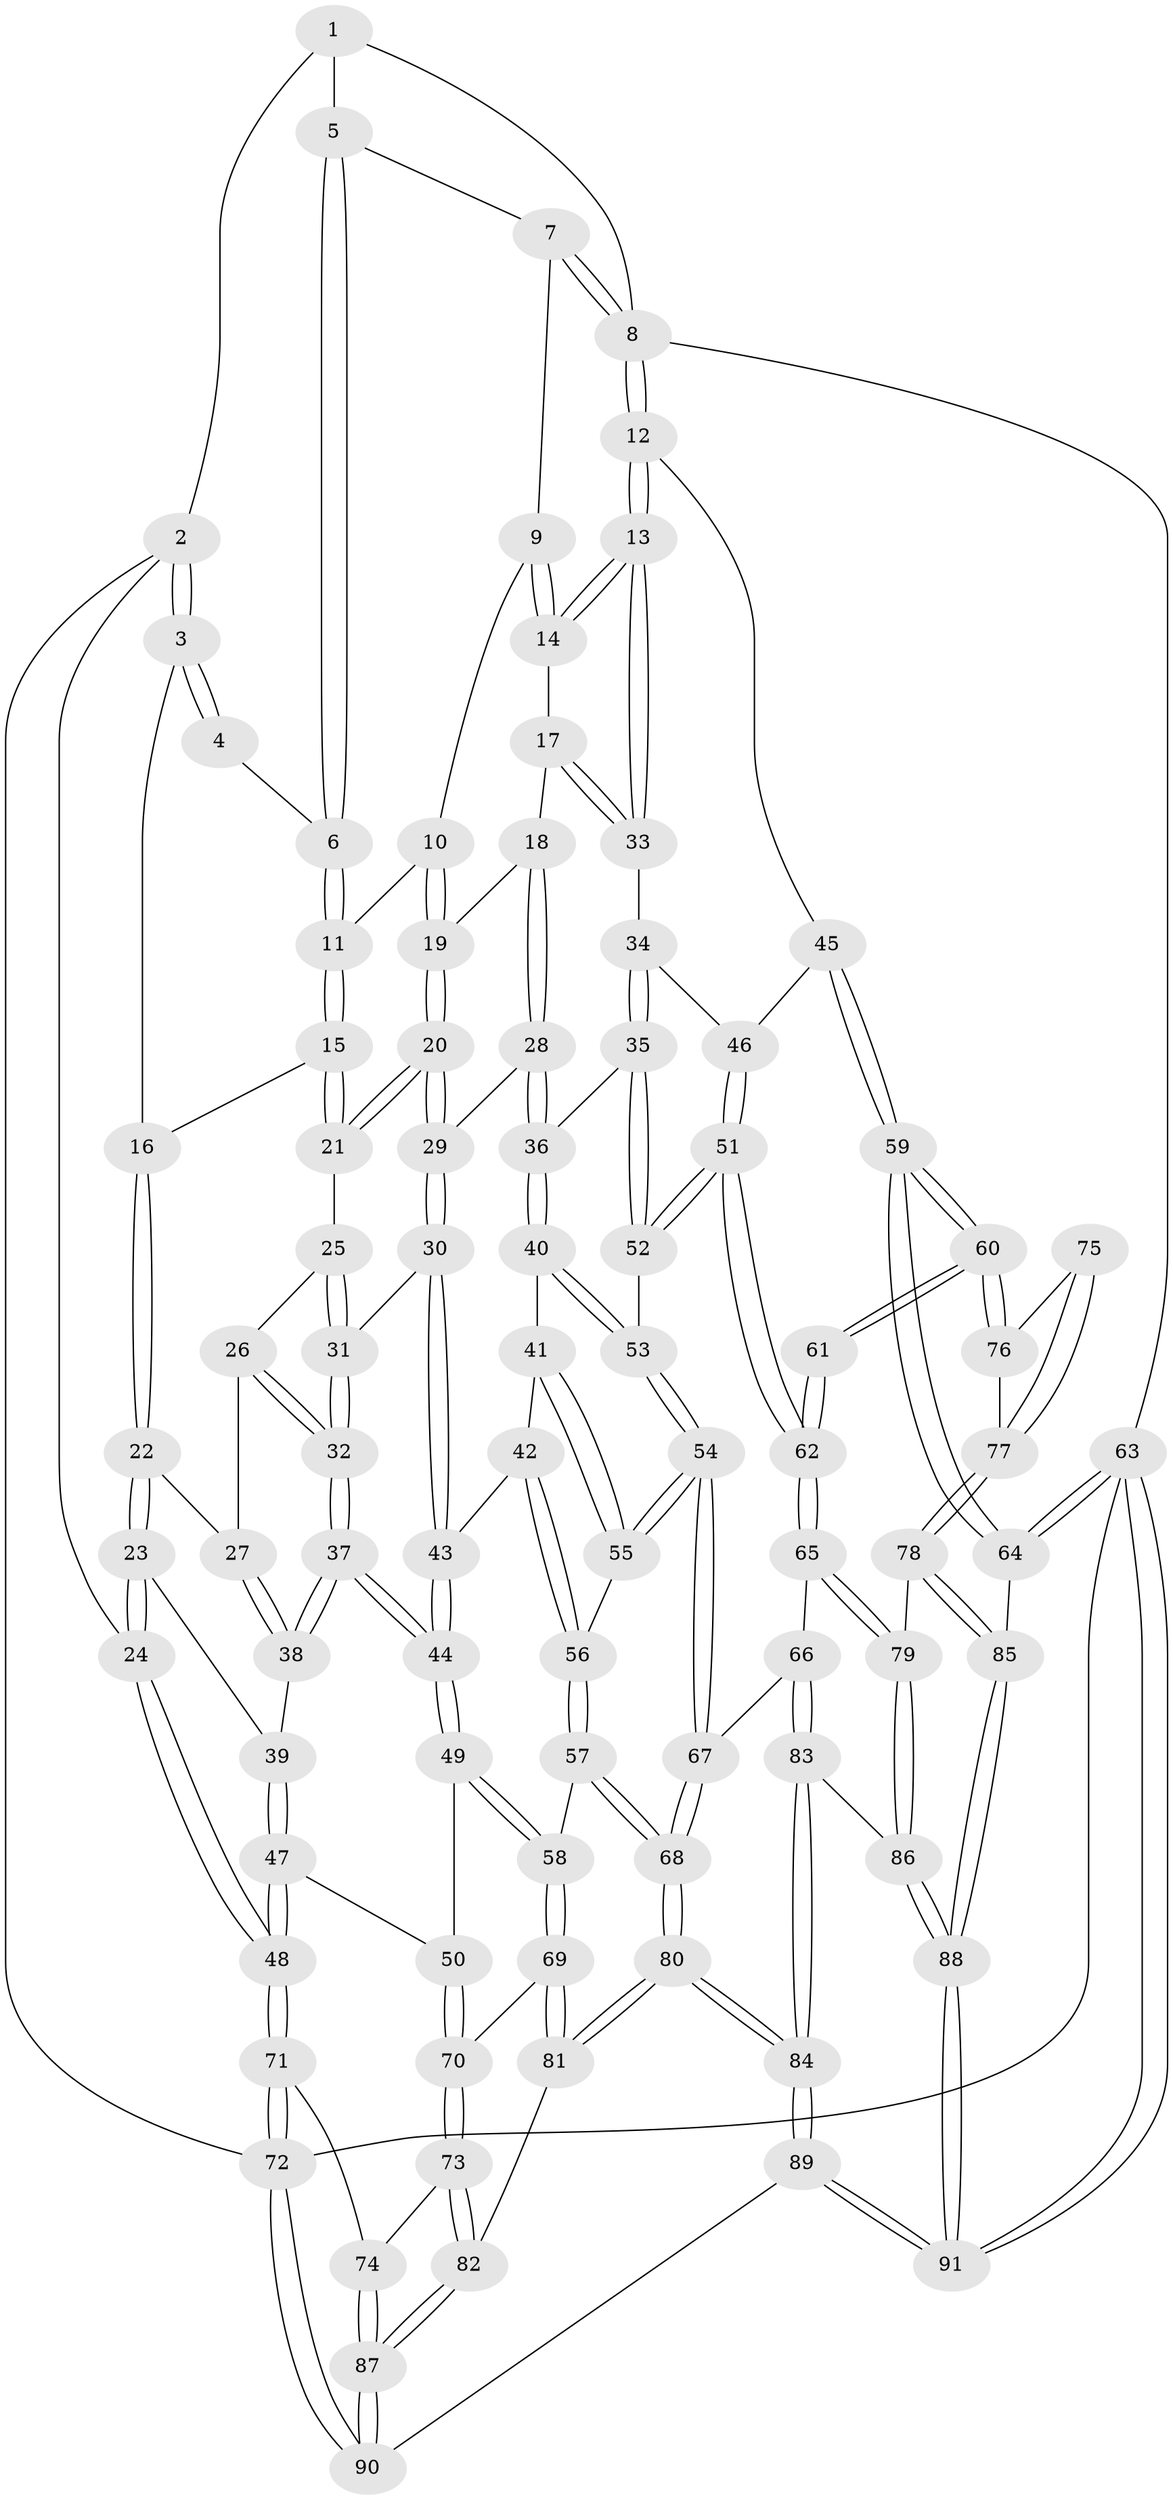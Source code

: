 // Generated by graph-tools (version 1.1) at 2025/17/03/09/25 04:17:23]
// undirected, 91 vertices, 224 edges
graph export_dot {
graph [start="1"]
  node [color=gray90,style=filled];
  1 [pos="+0.17484314351640007+0"];
  2 [pos="+0+0.2209632010609819"];
  3 [pos="+0.03677818060939957+0.17455364871255177"];
  4 [pos="+0.0863238859383164+0.09995682908373742"];
  5 [pos="+0.3666539117783185+0"];
  6 [pos="+0.36717166367417287+0"];
  7 [pos="+0.8336217975730684+0"];
  8 [pos="+1+0"];
  9 [pos="+0.769159642366979+0.02161372938948079"];
  10 [pos="+0.4989894664604053+0.1285151026342839"];
  11 [pos="+0.37031971066958586+0.025008583156127157"];
  12 [pos="+1+0.24660336936894603"];
  13 [pos="+1+0.24689190960088786"];
  14 [pos="+0.7587621031221456+0.15516051810461562"];
  15 [pos="+0.31089792641659103+0.14863140565811878"];
  16 [pos="+0.18521927153157933+0.21228069091540672"];
  17 [pos="+0.7240285951004473+0.23396399138484372"];
  18 [pos="+0.6021317552763527+0.22068190417334194"];
  19 [pos="+0.5432380131626428+0.18776895090909143"];
  20 [pos="+0.4370782353856662+0.33591154392977174"];
  21 [pos="+0.3465103172988692+0.2571515698262265"];
  22 [pos="+0.17638622270010051+0.329715183347152"];
  23 [pos="+0.1462085320846749+0.3691210773235356"];
  24 [pos="+0+0.4887258745716841"];
  25 [pos="+0.3141810758420914+0.3115329351968995"];
  26 [pos="+0.2562803906377872+0.3479080968649587"];
  27 [pos="+0.22871549930993365+0.34545147884751665"];
  28 [pos="+0.5265918685985808+0.3866654832805075"];
  29 [pos="+0.4476710387308079+0.3641082267049543"];
  30 [pos="+0.405140215396338+0.41739082377222425"];
  31 [pos="+0.3263959350636508+0.4196643597644963"];
  32 [pos="+0.2985472070352916+0.4338606498344453"];
  33 [pos="+0.7583732060335306+0.3276716698628604"];
  34 [pos="+0.7506969406529527+0.3736606610996328"];
  35 [pos="+0.7089089896322212+0.48295002205240106"];
  36 [pos="+0.6234975911580164+0.4793403894638381"];
  37 [pos="+0.25922847297677376+0.47885408901495236"];
  38 [pos="+0.25891118088803755+0.47885491718651063"];
  39 [pos="+0.25771939820531403+0.4789845127409759"];
  40 [pos="+0.49351929703529424+0.5690880249042531"];
  41 [pos="+0.49216694148889+0.5696411439030445"];
  42 [pos="+0.48477286942034126+0.5722666435052165"];
  43 [pos="+0.42376747620676036+0.5631538566887248"];
  44 [pos="+0.3615735753831052+0.5921065436207"];
  45 [pos="+1+0.4263340884147493"];
  46 [pos="+1+0.4562174693849125"];
  47 [pos="+0.06424686026294404+0.6073442533828235"];
  48 [pos="+0+0.6186944209020527"];
  49 [pos="+0.3232497163768067+0.6621729727712743"];
  50 [pos="+0.26678546361837685+0.6728961988214259"];
  51 [pos="+0.7920137732602126+0.5876249644841327"];
  52 [pos="+0.7423973203540463+0.5387769292282235"];
  53 [pos="+0.6021632703904127+0.6727356826288863"];
  54 [pos="+0.59596103446364+0.6917445760227559"];
  55 [pos="+0.5647347793186538+0.6856753352074709"];
  56 [pos="+0.49519602868010687+0.6851738674514481"];
  57 [pos="+0.48110751768227444+0.7317379770242172"];
  58 [pos="+0.37511588755977204+0.7407701784456149"];
  59 [pos="+1+0.7341446107789596"];
  60 [pos="+1+0.7347622113956753"];
  61 [pos="+0.8233650970983184+0.6486503031924654"];
  62 [pos="+0.8058345590565783+0.6381229255404193"];
  63 [pos="+1+1"];
  64 [pos="+1+0.9620667874858512"];
  65 [pos="+0.7212048621585923+0.7974538782751657"];
  66 [pos="+0.6390418835279378+0.7867049833975198"];
  67 [pos="+0.6098369823408373+0.7822413368163652"];
  68 [pos="+0.5520245825108753+0.8065108481162778"];
  69 [pos="+0.3693848726569789+0.7913382211040395"];
  70 [pos="+0.22522981891591345+0.8086979599672299"];
  71 [pos="+0+0.6924688644609075"];
  72 [pos="+0+1"];
  73 [pos="+0.21201175846079062+0.8258796547740261"];
  74 [pos="+0.017212724961670978+0.7855021947239702"];
  75 [pos="+0.8408724668915969+0.6817863762938151"];
  76 [pos="+0.9639955299594255+0.8104933613539343"];
  77 [pos="+0.9040156993954765+0.8482463974209805"];
  78 [pos="+0.88164419211284+0.8839241124583134"];
  79 [pos="+0.7247729259594865+0.8070501969323468"];
  80 [pos="+0.47199860577388003+0.9604083807666127"];
  81 [pos="+0.38714921412288855+0.8824205777283262"];
  82 [pos="+0.24575016643250025+0.8945885684891014"];
  83 [pos="+0.6082913038893172+0.9510568746505133"];
  84 [pos="+0.4879333169677567+1"];
  85 [pos="+0.8841613940735216+0.8956542628724302"];
  86 [pos="+0.7103972684718238+0.889110163601252"];
  87 [pos="+0.18037270702337407+1"];
  88 [pos="+0.8411723886551078+1"];
  89 [pos="+0.48143621581825863+1"];
  90 [pos="+0.18676014317343634+1"];
  91 [pos="+0.8569497347732059+1"];
  1 -- 2;
  1 -- 5;
  1 -- 8;
  2 -- 3;
  2 -- 3;
  2 -- 24;
  2 -- 72;
  3 -- 4;
  3 -- 4;
  3 -- 16;
  4 -- 6;
  5 -- 6;
  5 -- 6;
  5 -- 7;
  6 -- 11;
  6 -- 11;
  7 -- 8;
  7 -- 8;
  7 -- 9;
  8 -- 12;
  8 -- 12;
  8 -- 63;
  9 -- 10;
  9 -- 14;
  9 -- 14;
  10 -- 11;
  10 -- 19;
  10 -- 19;
  11 -- 15;
  11 -- 15;
  12 -- 13;
  12 -- 13;
  12 -- 45;
  13 -- 14;
  13 -- 14;
  13 -- 33;
  13 -- 33;
  14 -- 17;
  15 -- 16;
  15 -- 21;
  15 -- 21;
  16 -- 22;
  16 -- 22;
  17 -- 18;
  17 -- 33;
  17 -- 33;
  18 -- 19;
  18 -- 28;
  18 -- 28;
  19 -- 20;
  19 -- 20;
  20 -- 21;
  20 -- 21;
  20 -- 29;
  20 -- 29;
  21 -- 25;
  22 -- 23;
  22 -- 23;
  22 -- 27;
  23 -- 24;
  23 -- 24;
  23 -- 39;
  24 -- 48;
  24 -- 48;
  25 -- 26;
  25 -- 31;
  25 -- 31;
  26 -- 27;
  26 -- 32;
  26 -- 32;
  27 -- 38;
  27 -- 38;
  28 -- 29;
  28 -- 36;
  28 -- 36;
  29 -- 30;
  29 -- 30;
  30 -- 31;
  30 -- 43;
  30 -- 43;
  31 -- 32;
  31 -- 32;
  32 -- 37;
  32 -- 37;
  33 -- 34;
  34 -- 35;
  34 -- 35;
  34 -- 46;
  35 -- 36;
  35 -- 52;
  35 -- 52;
  36 -- 40;
  36 -- 40;
  37 -- 38;
  37 -- 38;
  37 -- 44;
  37 -- 44;
  38 -- 39;
  39 -- 47;
  39 -- 47;
  40 -- 41;
  40 -- 53;
  40 -- 53;
  41 -- 42;
  41 -- 55;
  41 -- 55;
  42 -- 43;
  42 -- 56;
  42 -- 56;
  43 -- 44;
  43 -- 44;
  44 -- 49;
  44 -- 49;
  45 -- 46;
  45 -- 59;
  45 -- 59;
  46 -- 51;
  46 -- 51;
  47 -- 48;
  47 -- 48;
  47 -- 50;
  48 -- 71;
  48 -- 71;
  49 -- 50;
  49 -- 58;
  49 -- 58;
  50 -- 70;
  50 -- 70;
  51 -- 52;
  51 -- 52;
  51 -- 62;
  51 -- 62;
  52 -- 53;
  53 -- 54;
  53 -- 54;
  54 -- 55;
  54 -- 55;
  54 -- 67;
  54 -- 67;
  55 -- 56;
  56 -- 57;
  56 -- 57;
  57 -- 58;
  57 -- 68;
  57 -- 68;
  58 -- 69;
  58 -- 69;
  59 -- 60;
  59 -- 60;
  59 -- 64;
  59 -- 64;
  60 -- 61;
  60 -- 61;
  60 -- 76;
  60 -- 76;
  61 -- 62;
  61 -- 62;
  62 -- 65;
  62 -- 65;
  63 -- 64;
  63 -- 64;
  63 -- 91;
  63 -- 91;
  63 -- 72;
  64 -- 85;
  65 -- 66;
  65 -- 79;
  65 -- 79;
  66 -- 67;
  66 -- 83;
  66 -- 83;
  67 -- 68;
  67 -- 68;
  68 -- 80;
  68 -- 80;
  69 -- 70;
  69 -- 81;
  69 -- 81;
  70 -- 73;
  70 -- 73;
  71 -- 72;
  71 -- 72;
  71 -- 74;
  72 -- 90;
  72 -- 90;
  73 -- 74;
  73 -- 82;
  73 -- 82;
  74 -- 87;
  74 -- 87;
  75 -- 76;
  75 -- 77;
  75 -- 77;
  76 -- 77;
  77 -- 78;
  77 -- 78;
  78 -- 79;
  78 -- 85;
  78 -- 85;
  79 -- 86;
  79 -- 86;
  80 -- 81;
  80 -- 81;
  80 -- 84;
  80 -- 84;
  81 -- 82;
  82 -- 87;
  82 -- 87;
  83 -- 84;
  83 -- 84;
  83 -- 86;
  84 -- 89;
  84 -- 89;
  85 -- 88;
  85 -- 88;
  86 -- 88;
  86 -- 88;
  87 -- 90;
  87 -- 90;
  88 -- 91;
  88 -- 91;
  89 -- 90;
  89 -- 91;
  89 -- 91;
}
